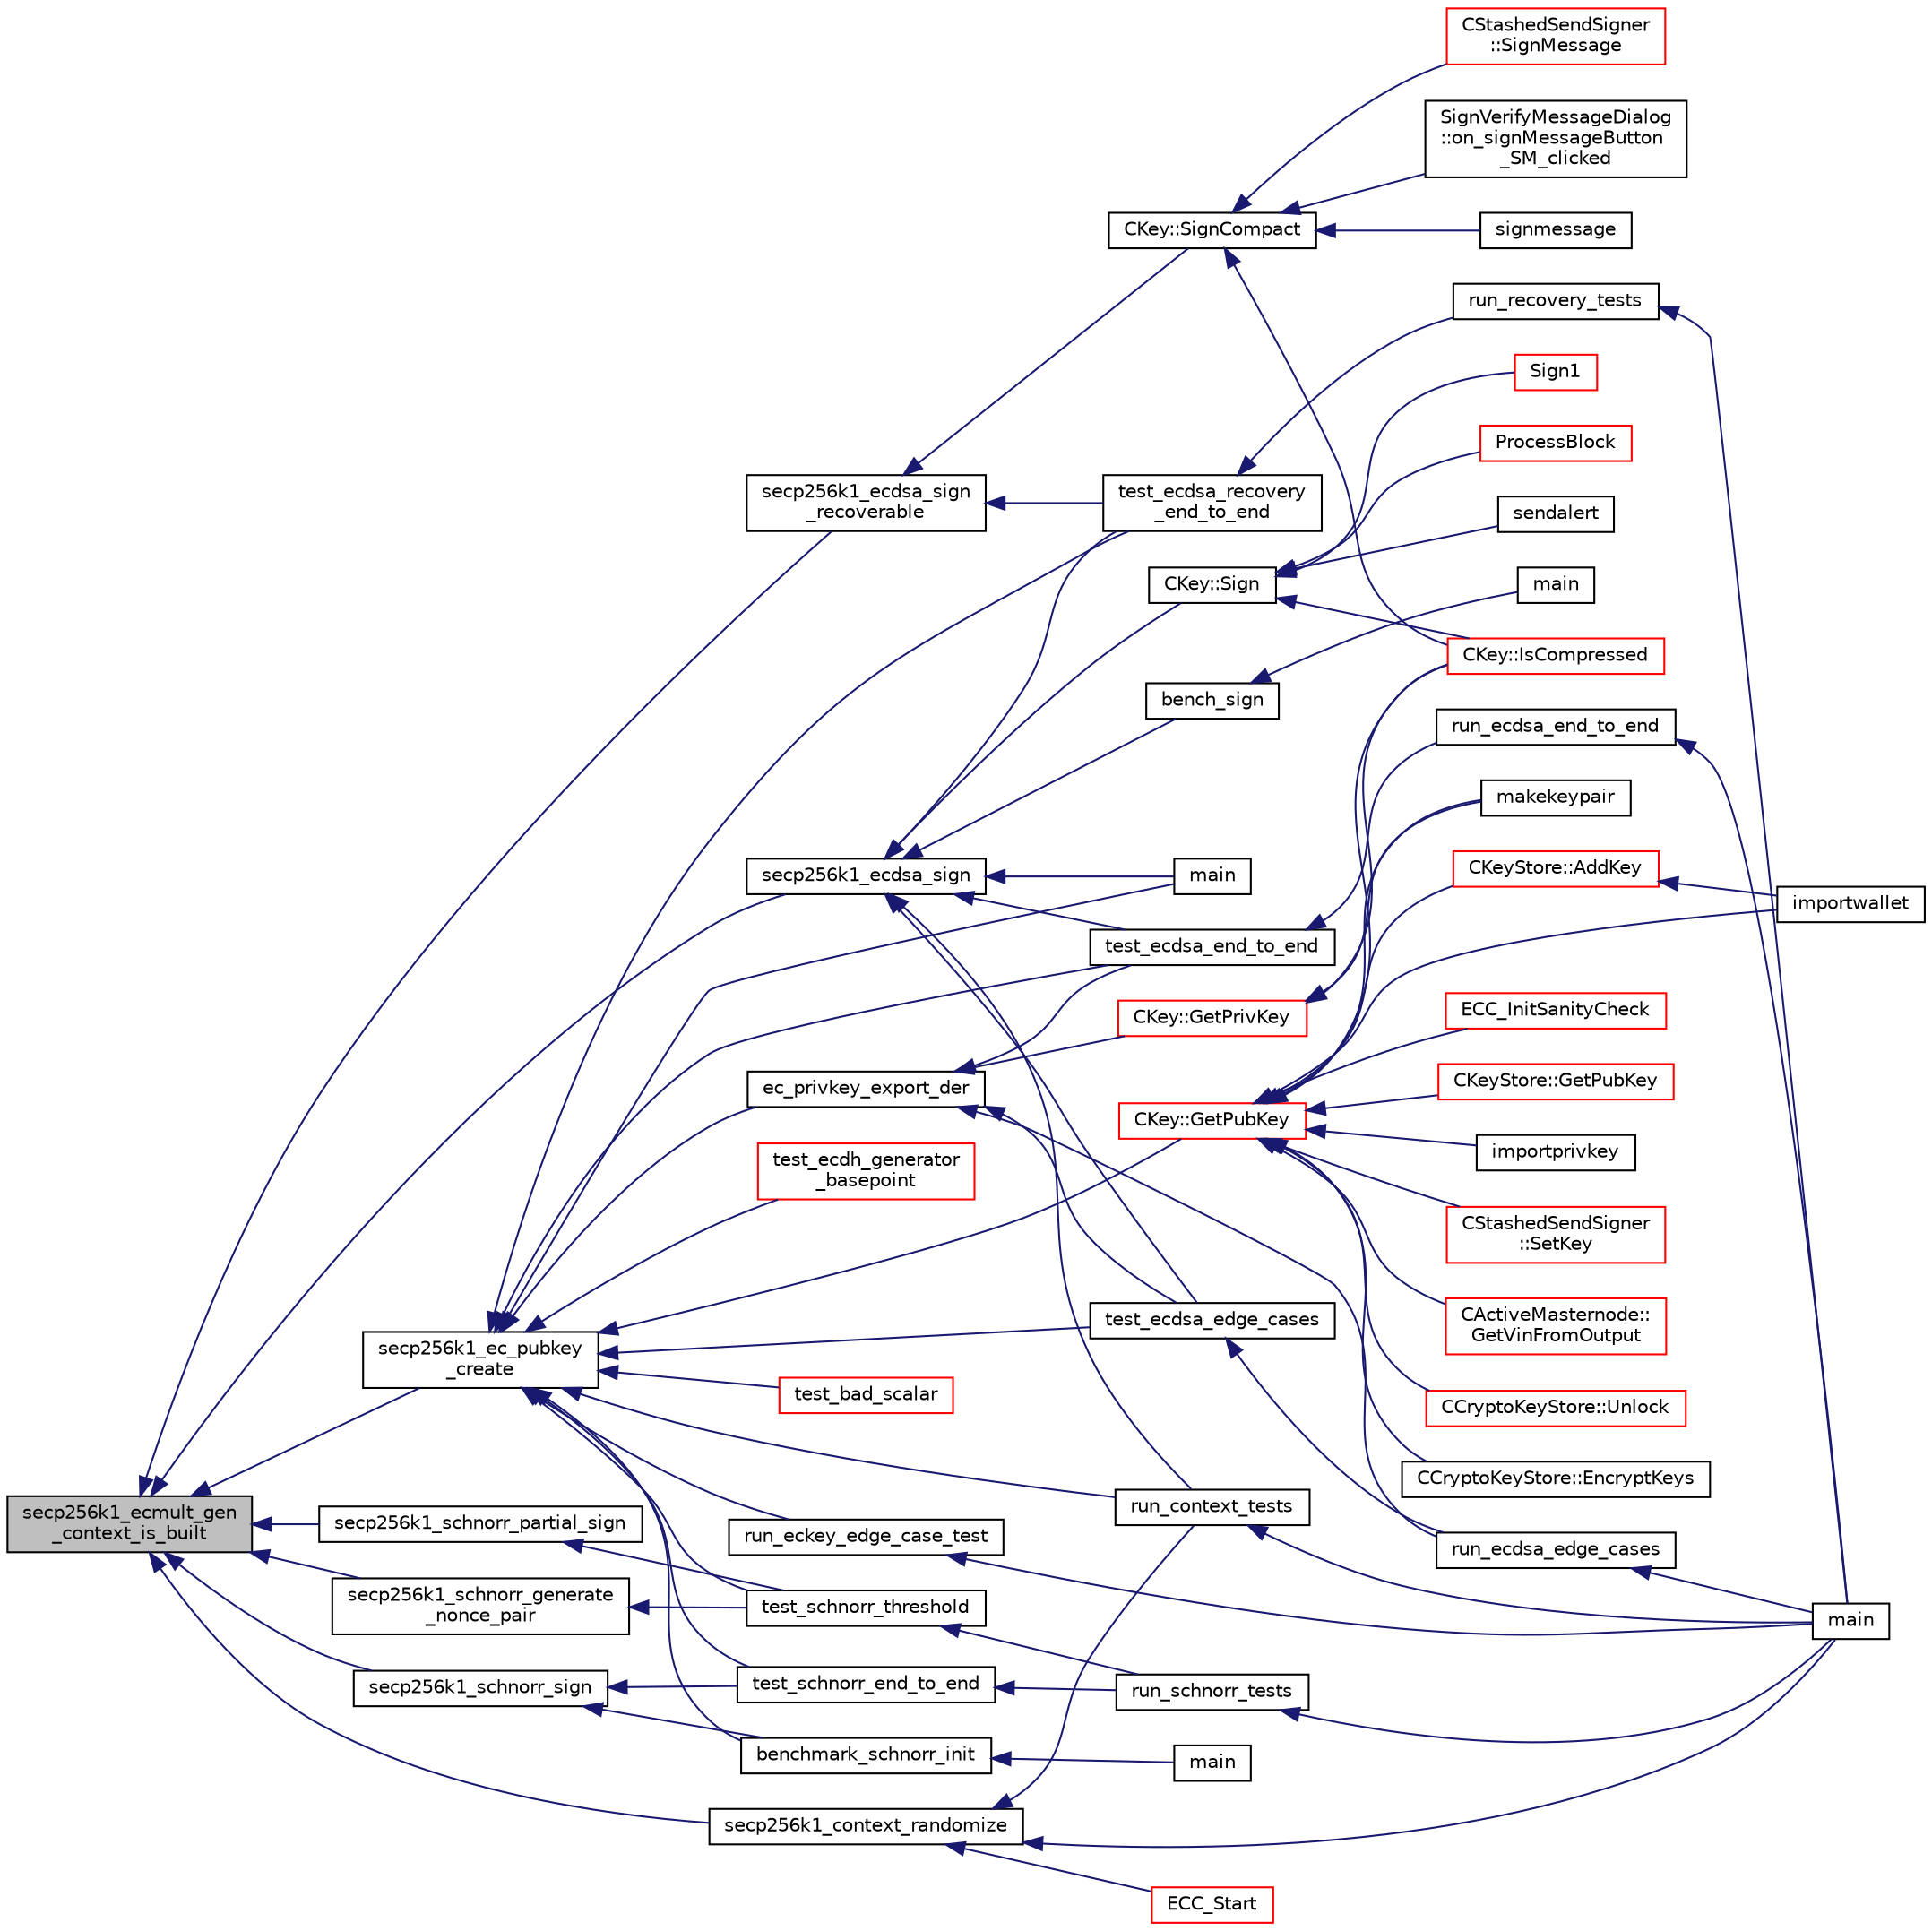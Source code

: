 digraph "secp256k1_ecmult_gen_context_is_built"
{
  edge [fontname="Helvetica",fontsize="10",labelfontname="Helvetica",labelfontsize="10"];
  node [fontname="Helvetica",fontsize="10",shape=record];
  rankdir="LR";
  Node213 [label="secp256k1_ecmult_gen\l_context_is_built",height=0.2,width=0.4,color="black", fillcolor="grey75", style="filled", fontcolor="black"];
  Node213 -> Node214 [dir="back",color="midnightblue",fontsize="10",style="solid",fontname="Helvetica"];
  Node214 [label="secp256k1_ecdsa_sign\l_recoverable",height=0.2,width=0.4,color="black", fillcolor="white", style="filled",URL="$d6/d5d/recovery_2main__impl_8h.html#ae06d019b6eaa34e248a502ba9c6d04cb",tooltip="Create a recoverable ECDSA signature. "];
  Node214 -> Node215 [dir="back",color="midnightblue",fontsize="10",style="solid",fontname="Helvetica"];
  Node215 [label="CKey::SignCompact",height=0.2,width=0.4,color="black", fillcolor="white", style="filled",URL="$d2/d63/class_c_key.html#afe77d80889aa68e92e6882e75424cfb8"];
  Node215 -> Node216 [dir="back",color="midnightblue",fontsize="10",style="solid",fontname="Helvetica"];
  Node216 [label="CKey::IsCompressed",height=0.2,width=0.4,color="red", fillcolor="white", style="filled",URL="$d2/d63/class_c_key.html#a96b017433a65335775cf3807d73f85ce"];
  Node215 -> Node218 [dir="back",color="midnightblue",fontsize="10",style="solid",fontname="Helvetica"];
  Node218 [label="SignVerifyMessageDialog\l::on_signMessageButton\l_SM_clicked",height=0.2,width=0.4,color="black", fillcolor="white", style="filled",URL="$d1/d26/class_sign_verify_message_dialog.html#a2ef91b4ace68d63ab1c1d3cc6c13b5f9"];
  Node215 -> Node219 [dir="back",color="midnightblue",fontsize="10",style="solid",fontname="Helvetica"];
  Node219 [label="signmessage",height=0.2,width=0.4,color="black", fillcolor="white", style="filled",URL="$df/d1d/rpcwallet_8cpp.html#a315b42a2c859c4b50a54c1b05984928c"];
  Node215 -> Node220 [dir="back",color="midnightblue",fontsize="10",style="solid",fontname="Helvetica"];
  Node220 [label="CStashedSendSigner\l::SignMessage",height=0.2,width=0.4,color="red", fillcolor="white", style="filled",URL="$da/d0a/class_c_stashed_send_signer.html#a3a9275044c94eabef7ed9c2fdf35d2f6",tooltip="Sign the message, returns true if successful. "];
  Node214 -> Node269 [dir="back",color="midnightblue",fontsize="10",style="solid",fontname="Helvetica"];
  Node269 [label="test_ecdsa_recovery\l_end_to_end",height=0.2,width=0.4,color="black", fillcolor="white", style="filled",URL="$d3/d71/recovery_2tests__impl_8h.html#a70649882936497184992dfaa06b1106f"];
  Node269 -> Node270 [dir="back",color="midnightblue",fontsize="10",style="solid",fontname="Helvetica"];
  Node270 [label="run_recovery_tests",height=0.2,width=0.4,color="black", fillcolor="white", style="filled",URL="$d3/d71/recovery_2tests__impl_8h.html#a3a06f71955483e9502f3c408857407f2"];
  Node270 -> Node271 [dir="back",color="midnightblue",fontsize="10",style="solid",fontname="Helvetica"];
  Node271 [label="main",height=0.2,width=0.4,color="black", fillcolor="white", style="filled",URL="$d5/d7f/tests_8c.html#a3c04138a5bfe5d72780bb7e82a18e627"];
  Node213 -> Node272 [dir="back",color="midnightblue",fontsize="10",style="solid",fontname="Helvetica"];
  Node272 [label="secp256k1_schnorr_sign",height=0.2,width=0.4,color="black", fillcolor="white", style="filled",URL="$d9/dab/schnorr_2main__impl_8h.html#a0d7ae4600f16da7c9464c80fefc72072",tooltip="Create a signature using a custom EC-Schnorr-SHA256 construction. "];
  Node272 -> Node273 [dir="back",color="midnightblue",fontsize="10",style="solid",fontname="Helvetica"];
  Node273 [label="benchmark_schnorr_init",height=0.2,width=0.4,color="black", fillcolor="white", style="filled",URL="$d0/df4/bench__schnorr__verify_8c.html#a1017a4ccacfa7f4de5828701acce8184"];
  Node273 -> Node274 [dir="back",color="midnightblue",fontsize="10",style="solid",fontname="Helvetica"];
  Node274 [label="main",height=0.2,width=0.4,color="black", fillcolor="white", style="filled",URL="$d0/df4/bench__schnorr__verify_8c.html#a840291bc02cba5474a4cb46a9b9566fe"];
  Node272 -> Node275 [dir="back",color="midnightblue",fontsize="10",style="solid",fontname="Helvetica"];
  Node275 [label="test_schnorr_end_to_end",height=0.2,width=0.4,color="black", fillcolor="white", style="filled",URL="$d4/d1d/schnorr_2tests__impl_8h.html#a0fadfae101d2df588a044f55eafcc0e6"];
  Node275 -> Node276 [dir="back",color="midnightblue",fontsize="10",style="solid",fontname="Helvetica"];
  Node276 [label="run_schnorr_tests",height=0.2,width=0.4,color="black", fillcolor="white", style="filled",URL="$d4/d1d/schnorr_2tests__impl_8h.html#a6b31cc8facecda629cf588196a4c936b"];
  Node276 -> Node271 [dir="back",color="midnightblue",fontsize="10",style="solid",fontname="Helvetica"];
  Node213 -> Node277 [dir="back",color="midnightblue",fontsize="10",style="solid",fontname="Helvetica"];
  Node277 [label="secp256k1_schnorr_generate\l_nonce_pair",height=0.2,width=0.4,color="black", fillcolor="white", style="filled",URL="$d9/dab/schnorr_2main__impl_8h.html#a67c4e4b188db3530c2e8808162f3a3c5",tooltip="Generate a nonce pair deterministically for use with secp256k1_schnorr_partial_sign. "];
  Node277 -> Node278 [dir="back",color="midnightblue",fontsize="10",style="solid",fontname="Helvetica"];
  Node278 [label="test_schnorr_threshold",height=0.2,width=0.4,color="black", fillcolor="white", style="filled",URL="$d4/d1d/schnorr_2tests__impl_8h.html#a7c79e0204a103b99844bdf1b2ac4cb57"];
  Node278 -> Node276 [dir="back",color="midnightblue",fontsize="10",style="solid",fontname="Helvetica"];
  Node213 -> Node279 [dir="back",color="midnightblue",fontsize="10",style="solid",fontname="Helvetica"];
  Node279 [label="secp256k1_schnorr_partial_sign",height=0.2,width=0.4,color="black", fillcolor="white", style="filled",URL="$d9/dab/schnorr_2main__impl_8h.html#a6787237abf20a26c8c2fb195102ce810",tooltip="Produce a partial Schnorr signature, which can be combined using secp256k1_schnorr_partial_combine, to end up with a full signature that is verifiable using secp256k1_schnorr_verify. "];
  Node279 -> Node278 [dir="back",color="midnightblue",fontsize="10",style="solid",fontname="Helvetica"];
  Node213 -> Node280 [dir="back",color="midnightblue",fontsize="10",style="solid",fontname="Helvetica"];
  Node280 [label="secp256k1_ecdsa_sign",height=0.2,width=0.4,color="black", fillcolor="white", style="filled",URL="$d1/d8c/secp256k1_8c.html#ad33367933638f0bda3387c76867df7d5",tooltip="Create an ECDSA signature. "];
  Node280 -> Node281 [dir="back",color="midnightblue",fontsize="10",style="solid",fontname="Helvetica"];
  Node281 [label="CKey::Sign",height=0.2,width=0.4,color="black", fillcolor="white", style="filled",URL="$d2/d63/class_c_key.html#aa9b184a4a71d3e1a40aab360cf68e86c",tooltip="Create a DER-serialized signature. "];
  Node281 -> Node216 [dir="back",color="midnightblue",fontsize="10",style="solid",fontname="Helvetica"];
  Node281 -> Node243 [dir="back",color="midnightblue",fontsize="10",style="solid",fontname="Helvetica"];
  Node243 [label="ProcessBlock",height=0.2,width=0.4,color="red", fillcolor="white", style="filled",URL="$d4/dbf/main_8h.html#a7c8a7be3439bb5e1e40548a332a3cf29"];
  Node281 -> Node282 [dir="back",color="midnightblue",fontsize="10",style="solid",fontname="Helvetica"];
  Node282 [label="sendalert",height=0.2,width=0.4,color="black", fillcolor="white", style="filled",URL="$df/dab/rpcnet_8cpp.html#a89a8e338923aea165bb7d8d572d76203"];
  Node281 -> Node283 [dir="back",color="midnightblue",fontsize="10",style="solid",fontname="Helvetica"];
  Node283 [label="Sign1",height=0.2,width=0.4,color="red", fillcolor="white", style="filled",URL="$dd/d0f/script_8cpp.html#a69a9e5f9a88e729142cf556292154f2f"];
  Node280 -> Node286 [dir="back",color="midnightblue",fontsize="10",style="solid",fontname="Helvetica"];
  Node286 [label="bench_sign",height=0.2,width=0.4,color="black", fillcolor="white", style="filled",URL="$da/dae/bench__sign_8c.html#ab94f8aceb19d41bc9223619892cfba5c"];
  Node286 -> Node287 [dir="back",color="midnightblue",fontsize="10",style="solid",fontname="Helvetica"];
  Node287 [label="main",height=0.2,width=0.4,color="black", fillcolor="white", style="filled",URL="$da/dae/bench__sign_8c.html#a840291bc02cba5474a4cb46a9b9566fe"];
  Node280 -> Node288 [dir="back",color="midnightblue",fontsize="10",style="solid",fontname="Helvetica"];
  Node288 [label="main",height=0.2,width=0.4,color="black", fillcolor="white", style="filled",URL="$dd/d4a/bench__verify_8c.html#a840291bc02cba5474a4cb46a9b9566fe"];
  Node280 -> Node269 [dir="back",color="midnightblue",fontsize="10",style="solid",fontname="Helvetica"];
  Node280 -> Node289 [dir="back",color="midnightblue",fontsize="10",style="solid",fontname="Helvetica"];
  Node289 [label="run_context_tests",height=0.2,width=0.4,color="black", fillcolor="white", style="filled",URL="$d5/d7f/tests_8c.html#a2f9713526b1e988694c6e2026a6fce69"];
  Node289 -> Node271 [dir="back",color="midnightblue",fontsize="10",style="solid",fontname="Helvetica"];
  Node280 -> Node290 [dir="back",color="midnightblue",fontsize="10",style="solid",fontname="Helvetica"];
  Node290 [label="test_ecdsa_end_to_end",height=0.2,width=0.4,color="black", fillcolor="white", style="filled",URL="$d5/d7f/tests_8c.html#a3fc9dc1908215215a68690ea1bfa8bcd"];
  Node290 -> Node291 [dir="back",color="midnightblue",fontsize="10",style="solid",fontname="Helvetica"];
  Node291 [label="run_ecdsa_end_to_end",height=0.2,width=0.4,color="black", fillcolor="white", style="filled",URL="$d5/d7f/tests_8c.html#ab05096657be701bf9ca8616475bb9491"];
  Node291 -> Node271 [dir="back",color="midnightblue",fontsize="10",style="solid",fontname="Helvetica"];
  Node280 -> Node292 [dir="back",color="midnightblue",fontsize="10",style="solid",fontname="Helvetica"];
  Node292 [label="test_ecdsa_edge_cases",height=0.2,width=0.4,color="black", fillcolor="white", style="filled",URL="$d5/d7f/tests_8c.html#abbcb27d1eb13654db9b2e281ffce021e"];
  Node292 -> Node293 [dir="back",color="midnightblue",fontsize="10",style="solid",fontname="Helvetica"];
  Node293 [label="run_ecdsa_edge_cases",height=0.2,width=0.4,color="black", fillcolor="white", style="filled",URL="$d5/d7f/tests_8c.html#ad6c8109b62ea1d0ed1b382678a2a08b1"];
  Node293 -> Node271 [dir="back",color="midnightblue",fontsize="10",style="solid",fontname="Helvetica"];
  Node213 -> Node294 [dir="back",color="midnightblue",fontsize="10",style="solid",fontname="Helvetica"];
  Node294 [label="secp256k1_ec_pubkey\l_create",height=0.2,width=0.4,color="black", fillcolor="white", style="filled",URL="$d1/d8c/secp256k1_8c.html#ac5806cffd3278e64f863027eaa8e1284",tooltip="Compute the public key for a secret key. "];
  Node294 -> Node295 [dir="back",color="midnightblue",fontsize="10",style="solid",fontname="Helvetica"];
  Node295 [label="ec_privkey_export_der",height=0.2,width=0.4,color="black", fillcolor="white", style="filled",URL="$d1/dbc/key_8cpp.html#a8cafc8a5eaf9a41f141e31d7c42ed7b9"];
  Node295 -> Node296 [dir="back",color="midnightblue",fontsize="10",style="solid",fontname="Helvetica"];
  Node296 [label="CKey::GetPrivKey",height=0.2,width=0.4,color="red", fillcolor="white", style="filled",URL="$d2/d63/class_c_key.html#a91b6ecf71cc16e0b05ce79ec9276e729"];
  Node296 -> Node216 [dir="back",color="midnightblue",fontsize="10",style="solid",fontname="Helvetica"];
  Node296 -> Node297 [dir="back",color="midnightblue",fontsize="10",style="solid",fontname="Helvetica"];
  Node297 [label="makekeypair",height=0.2,width=0.4,color="black", fillcolor="white", style="filled",URL="$df/d1d/rpcwallet_8cpp.html#a99fe5f539a487e6da84f74ac47ae5ba6"];
  Node295 -> Node290 [dir="back",color="midnightblue",fontsize="10",style="solid",fontname="Helvetica"];
  Node295 -> Node292 [dir="back",color="midnightblue",fontsize="10",style="solid",fontname="Helvetica"];
  Node295 -> Node293 [dir="back",color="midnightblue",fontsize="10",style="solid",fontname="Helvetica"];
  Node294 -> Node300 [dir="back",color="midnightblue",fontsize="10",style="solid",fontname="Helvetica"];
  Node300 [label="CKey::GetPubKey",height=0.2,width=0.4,color="red", fillcolor="white", style="filled",URL="$d2/d63/class_c_key.html#aa1085c59603a62db6ec776300f250337"];
  Node300 -> Node301 [dir="back",color="midnightblue",fontsize="10",style="solid",fontname="Helvetica"];
  Node301 [label="CActiveMasternode::\lGetVinFromOutput",height=0.2,width=0.4,color="red", fillcolor="white", style="filled",URL="$d9/d29/class_c_active_masternode.html#abc2ae1e24001f80ace4bbea2b6453944"];
  Node300 -> Node305 [dir="back",color="midnightblue",fontsize="10",style="solid",fontname="Helvetica"];
  Node305 [label="CCryptoKeyStore::Unlock",height=0.2,width=0.4,color="red", fillcolor="white", style="filled",URL="$db/dad/class_c_crypto_key_store.html#a81bd70e18aa75f566526620a74f9cd88"];
  Node300 -> Node328 [dir="back",color="midnightblue",fontsize="10",style="solid",fontname="Helvetica"];
  Node328 [label="CCryptoKeyStore::EncryptKeys",height=0.2,width=0.4,color="black", fillcolor="white", style="filled",URL="$db/dad/class_c_crypto_key_store.html#a8c0f6b63fb04193df16243c4459b7c61"];
  Node300 -> Node329 [dir="back",color="midnightblue",fontsize="10",style="solid",fontname="Helvetica"];
  Node329 [label="ECC_InitSanityCheck",height=0.2,width=0.4,color="red", fillcolor="white", style="filled",URL="$de/de5/key_8h.html#a55cc40f04bf887c1000667caccb0684a",tooltip="Check that required EC support is available at runtime. "];
  Node300 -> Node216 [dir="back",color="midnightblue",fontsize="10",style="solid",fontname="Helvetica"];
  Node300 -> Node331 [dir="back",color="midnightblue",fontsize="10",style="solid",fontname="Helvetica"];
  Node331 [label="CKeyStore::GetPubKey",height=0.2,width=0.4,color="red", fillcolor="white", style="filled",URL="$d0/dc3/class_c_key_store.html#ab83687ea4c9df138b21f6ec3e9809f42"];
  Node300 -> Node338 [dir="back",color="midnightblue",fontsize="10",style="solid",fontname="Helvetica"];
  Node338 [label="CKeyStore::AddKey",height=0.2,width=0.4,color="red", fillcolor="white", style="filled",URL="$d0/dc3/class_c_key_store.html#a0b4ca43724cfcc6e2ea70c0baa192750"];
  Node338 -> Node339 [dir="back",color="midnightblue",fontsize="10",style="solid",fontname="Helvetica"];
  Node339 [label="importwallet",height=0.2,width=0.4,color="black", fillcolor="white", style="filled",URL="$dc/dbf/rpcdump_8cpp.html#a2566d5c9dd1938b74e70398cdb3ac5c1"];
  Node300 -> Node299 [dir="back",color="midnightblue",fontsize="10",style="solid",fontname="Helvetica"];
  Node299 [label="importprivkey",height=0.2,width=0.4,color="black", fillcolor="white", style="filled",URL="$dc/dbf/rpcdump_8cpp.html#a3a6fdb974fce01220a895393d444e981"];
  Node300 -> Node339 [dir="back",color="midnightblue",fontsize="10",style="solid",fontname="Helvetica"];
  Node300 -> Node297 [dir="back",color="midnightblue",fontsize="10",style="solid",fontname="Helvetica"];
  Node300 -> Node341 [dir="back",color="midnightblue",fontsize="10",style="solid",fontname="Helvetica"];
  Node341 [label="CStashedSendSigner\l::SetKey",height=0.2,width=0.4,color="red", fillcolor="white", style="filled",URL="$da/d0a/class_c_stashed_send_signer.html#a706eb86a74431f151080cb9e466fe6ce",tooltip="Set the private/public key values, returns true if successful. "];
  Node294 -> Node273 [dir="back",color="midnightblue",fontsize="10",style="solid",fontname="Helvetica"];
  Node294 -> Node288 [dir="back",color="midnightblue",fontsize="10",style="solid",fontname="Helvetica"];
  Node294 -> Node354 [dir="back",color="midnightblue",fontsize="10",style="solid",fontname="Helvetica"];
  Node354 [label="test_ecdh_generator\l_basepoint",height=0.2,width=0.4,color="red", fillcolor="white", style="filled",URL="$d5/d65/ecdh_2tests__impl_8h.html#ab13157e14f777c18f14fefc834d067c5"];
  Node294 -> Node356 [dir="back",color="midnightblue",fontsize="10",style="solid",fontname="Helvetica"];
  Node356 [label="test_bad_scalar",height=0.2,width=0.4,color="red", fillcolor="white", style="filled",URL="$d5/d65/ecdh_2tests__impl_8h.html#a505bff7cea922e6d8aa4f7525cfd191a"];
  Node294 -> Node269 [dir="back",color="midnightblue",fontsize="10",style="solid",fontname="Helvetica"];
  Node294 -> Node275 [dir="back",color="midnightblue",fontsize="10",style="solid",fontname="Helvetica"];
  Node294 -> Node278 [dir="back",color="midnightblue",fontsize="10",style="solid",fontname="Helvetica"];
  Node294 -> Node289 [dir="back",color="midnightblue",fontsize="10",style="solid",fontname="Helvetica"];
  Node294 -> Node357 [dir="back",color="midnightblue",fontsize="10",style="solid",fontname="Helvetica"];
  Node357 [label="run_eckey_edge_case_test",height=0.2,width=0.4,color="black", fillcolor="white", style="filled",URL="$d5/d7f/tests_8c.html#a32498e86a99a258f68cd4b1176f47966"];
  Node357 -> Node271 [dir="back",color="midnightblue",fontsize="10",style="solid",fontname="Helvetica"];
  Node294 -> Node290 [dir="back",color="midnightblue",fontsize="10",style="solid",fontname="Helvetica"];
  Node294 -> Node292 [dir="back",color="midnightblue",fontsize="10",style="solid",fontname="Helvetica"];
  Node213 -> Node358 [dir="back",color="midnightblue",fontsize="10",style="solid",fontname="Helvetica"];
  Node358 [label="secp256k1_context_randomize",height=0.2,width=0.4,color="black", fillcolor="white", style="filled",URL="$d1/d8c/secp256k1_8c.html#aba25f5f986a05a1cd06f5452b26ff868",tooltip="Updates the context randomization. "];
  Node358 -> Node359 [dir="back",color="midnightblue",fontsize="10",style="solid",fontname="Helvetica"];
  Node359 [label="ECC_Start",height=0.2,width=0.4,color="red", fillcolor="white", style="filled",URL="$de/de5/key_8h.html#a5ee69136607b1012d64a045ee44ccae2",tooltip="Initialize the elliptic curve support. "];
  Node358 -> Node289 [dir="back",color="midnightblue",fontsize="10",style="solid",fontname="Helvetica"];
  Node358 -> Node271 [dir="back",color="midnightblue",fontsize="10",style="solid",fontname="Helvetica"];
}
